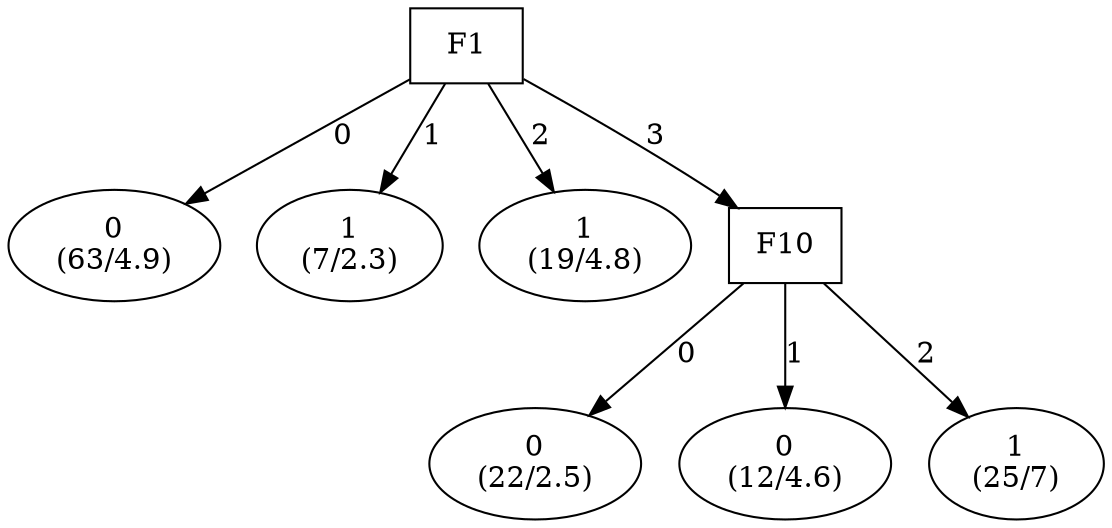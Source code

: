 digraph YaDT {
n0 [ shape=box, label="F1\n"]
n0 -> n1 [label="0"]
n1 [ shape=ellipse, label="0\n(63/4.9)"]
n0 -> n2 [label="1"]
n2 [ shape=ellipse, label="1\n(7/2.3)"]
n0 -> n3 [label="2"]
n3 [ shape=ellipse, label="1\n(19/4.8)"]
n0 -> n4 [label="3"]
n4 [ shape=box, label="F10\n"]
n4 -> n5 [label="0"]
n5 [ shape=ellipse, label="0\n(22/2.5)"]
n4 -> n6 [label="1"]
n6 [ shape=ellipse, label="0\n(12/4.6)"]
n4 -> n7 [label="2"]
n7 [ shape=ellipse, label="1\n(25/7)"]
}
